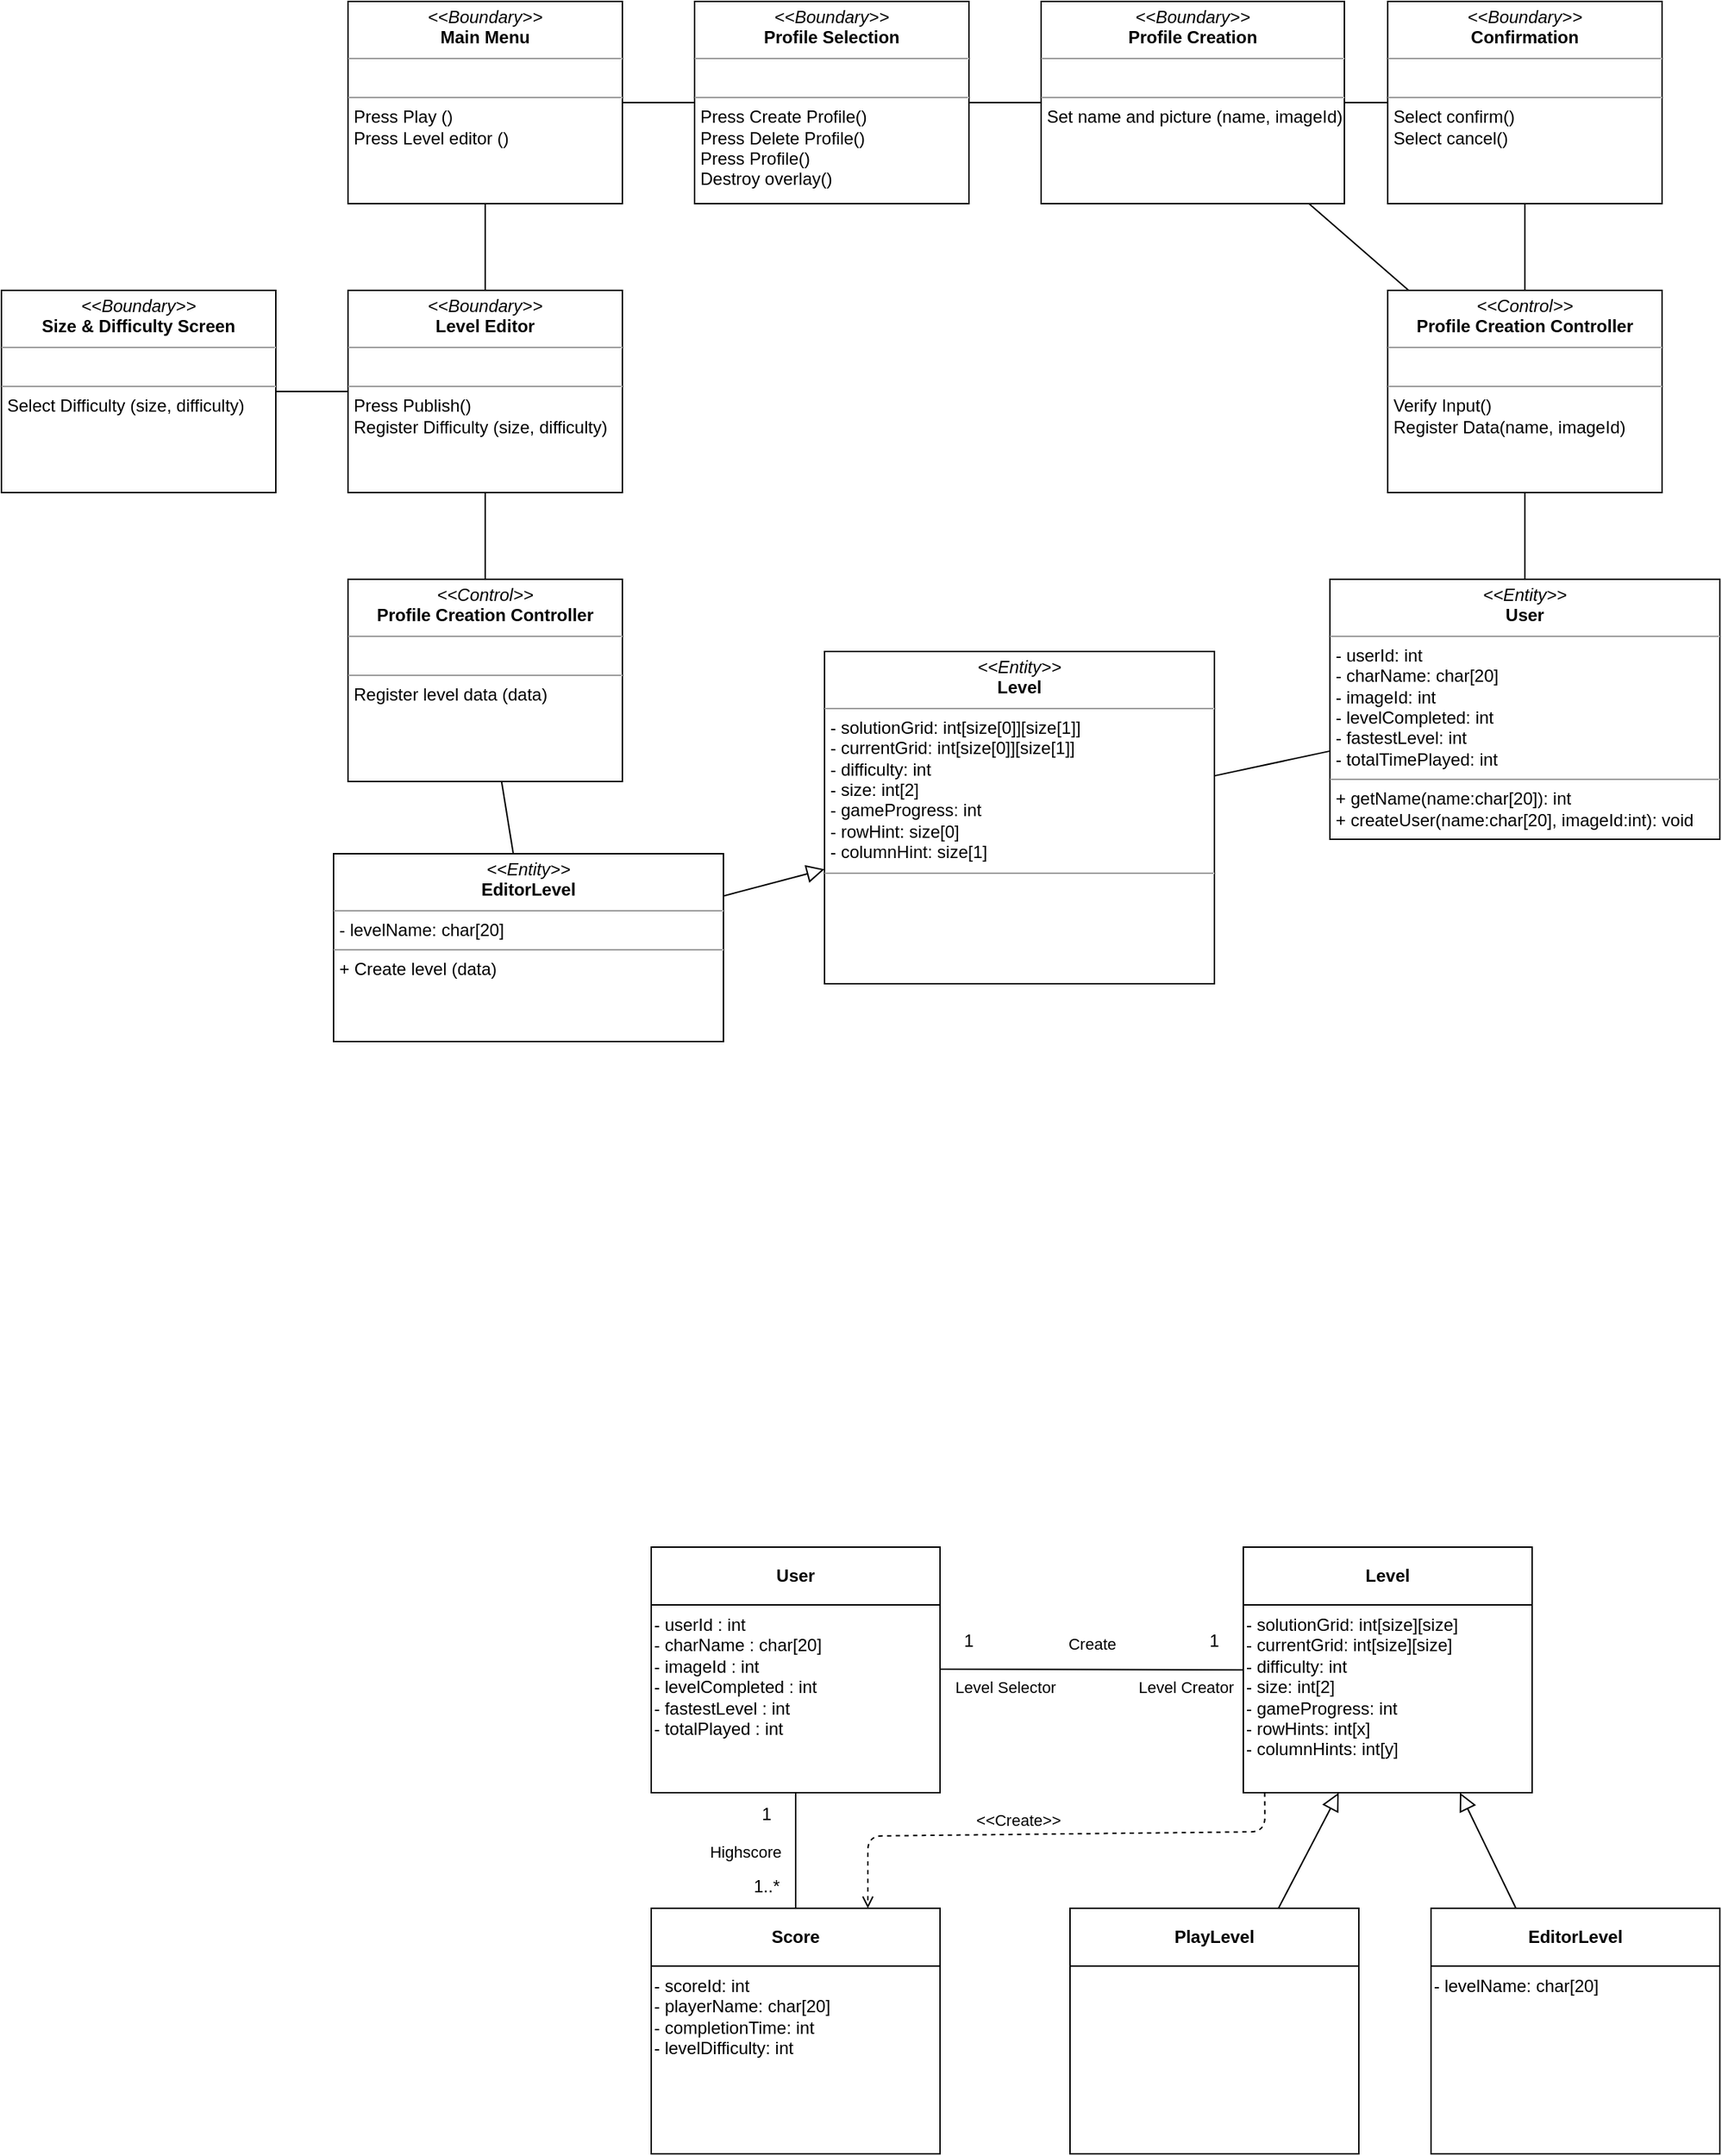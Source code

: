<mxfile>
    <diagram id="sxphQT4csXpIuQli9Qow" name="Page-1">
        <mxGraphModel dx="2664" dy="902" grid="1" gridSize="10" guides="1" tooltips="1" connect="1" arrows="1" fold="1" page="1" pageScale="1" pageWidth="1169" pageHeight="827" math="0" shadow="0">
            <root>
                <mxCell id="0"/>
                <mxCell id="1" parent="0"/>
                <mxCell id="3" style="edgeStyle=none;html=1;entryX=0;entryY=0.346;entryDx=0;entryDy=0;entryPerimeter=0;strokeColor=default;startArrow=none;startFill=0;endArrow=none;endFill=0;startSize=10;endSize=10;sourcePerimeterSpacing=0;targetPerimeterSpacing=0;exitX=0.997;exitY=0.342;exitDx=0;exitDy=0;exitPerimeter=0;" parent="1" source="10" target="12" edge="1">
                    <mxGeometry relative="1" as="geometry">
                        <mxPoint x="550" y="1204.99" as="sourcePoint"/>
                    </mxGeometry>
                </mxCell>
                <mxCell id="4" value="Level Selector" style="edgeLabel;html=1;align=center;verticalAlign=middle;resizable=0;points=[];" parent="3" vertex="1" connectable="0">
                    <mxGeometry x="-0.416" relative="1" as="geometry">
                        <mxPoint x="-16" y="12" as="offset"/>
                    </mxGeometry>
                </mxCell>
                <mxCell id="5" value="Level Creator" style="edgeLabel;html=1;align=center;verticalAlign=middle;resizable=0;points=[];" parent="3" vertex="1" connectable="0">
                    <mxGeometry x="0.56" y="-1" relative="1" as="geometry">
                        <mxPoint x="6" y="11" as="offset"/>
                    </mxGeometry>
                </mxCell>
                <mxCell id="6" value="Create" style="edgeLabel;html=1;align=center;verticalAlign=middle;resizable=0;points=[];" parent="3" vertex="1" connectable="0">
                    <mxGeometry x="0.235" y="1" relative="1" as="geometry">
                        <mxPoint x="-25" y="-17" as="offset"/>
                    </mxGeometry>
                </mxCell>
                <mxCell id="7" style="edgeStyle=none;html=1;entryX=0.5;entryY=0;entryDx=0;entryDy=0;endArrow=none;endFill=0;exitX=0.5;exitY=1;exitDx=0;exitDy=0;" parent="1" source="10" target="21" edge="1">
                    <mxGeometry relative="1" as="geometry"/>
                </mxCell>
                <mxCell id="8" value="Highscore" style="edgeLabel;html=1;align=center;verticalAlign=middle;resizable=0;points=[];" parent="7" vertex="1" connectable="0">
                    <mxGeometry x="0.148" y="1" relative="1" as="geometry">
                        <mxPoint x="-36" y="-5" as="offset"/>
                    </mxGeometry>
                </mxCell>
                <mxCell id="9" value="User" style="swimlane;whiteSpace=wrap;html=1;startSize=40;" parent="1" vertex="1">
                    <mxGeometry x="250" y="1110" width="200" height="170" as="geometry"/>
                </mxCell>
                <mxCell id="10" value="- userId : int&lt;br&gt;- charName : char[20]&lt;br&gt;- imageId : int&lt;br&gt;- levelCompleted : int&lt;br&gt;- fastestLevel : int&lt;br&gt;- totalPlayed : int" style="rounded=0;whiteSpace=wrap;html=1;align=left;labelPosition=center;verticalLabelPosition=middle;verticalAlign=top;" parent="9" vertex="1">
                    <mxGeometry y="40" width="200" height="130" as="geometry"/>
                </mxCell>
                <mxCell id="11" value="Level" style="swimlane;whiteSpace=wrap;html=1;startSize=40;" parent="1" vertex="1">
                    <mxGeometry x="660" y="1110" width="200" height="170" as="geometry"/>
                </mxCell>
                <mxCell id="12" value="- solutionGrid: int[size][size]&lt;br&gt;- currentGrid: int[size][size]&lt;br&gt;- difficulty: int&lt;br&gt;- size: int[2]&lt;br&gt;- gameProgress: int&lt;br&gt;- rowHints: int[x]&lt;br style=&quot;border-color: var(--border-color);&quot;&gt;- columnHints: int[y]" style="rounded=0;whiteSpace=wrap;html=1;align=left;labelPosition=center;verticalLabelPosition=middle;verticalAlign=top;" parent="11" vertex="1">
                    <mxGeometry y="40" width="200" height="130" as="geometry"/>
                </mxCell>
                <mxCell id="13" style="edgeStyle=none;html=1;strokeColor=default;startArrow=none;startFill=0;endArrow=block;endFill=0;startSize=10;endSize=10;sourcePerimeterSpacing=0;targetPerimeterSpacing=0;" parent="1" source="14" target="12" edge="1">
                    <mxGeometry relative="1" as="geometry"/>
                </mxCell>
                <mxCell id="14" value="PlayLevel" style="swimlane;whiteSpace=wrap;html=1;startSize=40;" parent="1" vertex="1">
                    <mxGeometry x="540" y="1360" width="200" height="170" as="geometry"/>
                </mxCell>
                <mxCell id="15" value="" style="rounded=0;whiteSpace=wrap;html=1;align=left;labelPosition=center;verticalLabelPosition=middle;verticalAlign=top;" parent="14" vertex="1">
                    <mxGeometry y="40" width="200" height="130" as="geometry"/>
                </mxCell>
                <mxCell id="16" style="edgeStyle=none;html=1;strokeColor=default;startArrow=none;startFill=0;endArrow=block;endFill=0;startSize=10;endSize=10;sourcePerimeterSpacing=0;targetPerimeterSpacing=0;entryX=0.75;entryY=1;entryDx=0;entryDy=0;" parent="1" source="17" target="12" edge="1">
                    <mxGeometry relative="1" as="geometry">
                        <mxPoint x="760" y="1290.0" as="targetPoint"/>
                    </mxGeometry>
                </mxCell>
                <mxCell id="17" value="EditorLevel" style="swimlane;whiteSpace=wrap;html=1;startSize=40;" parent="1" vertex="1">
                    <mxGeometry x="790" y="1360" width="200" height="170" as="geometry"/>
                </mxCell>
                <mxCell id="18" value="- levelName: char[20]" style="rounded=0;whiteSpace=wrap;html=1;align=left;labelPosition=center;verticalLabelPosition=middle;verticalAlign=top;" parent="17" vertex="1">
                    <mxGeometry y="40" width="200" height="130" as="geometry"/>
                </mxCell>
                <mxCell id="19" value="1" style="text;html=1;strokeColor=none;fillColor=none;align=center;verticalAlign=middle;whiteSpace=wrap;rounded=0;" parent="1" vertex="1">
                    <mxGeometry x="440" y="1160" width="60" height="30" as="geometry"/>
                </mxCell>
                <mxCell id="20" value="1" style="text;html=1;strokeColor=none;fillColor=none;align=center;verticalAlign=middle;whiteSpace=wrap;rounded=0;" parent="1" vertex="1">
                    <mxGeometry x="610" y="1160" width="60" height="30" as="geometry"/>
                </mxCell>
                <mxCell id="21" value="Score" style="swimlane;whiteSpace=wrap;html=1;startSize=40;" parent="1" vertex="1">
                    <mxGeometry x="250" y="1360" width="200" height="170" as="geometry"/>
                </mxCell>
                <mxCell id="22" value="- scoreId: int&lt;br&gt;- playerName: char[20]&lt;br&gt;- completionTime: int&lt;br&gt;- levelDifficulty: int" style="rounded=0;whiteSpace=wrap;html=1;align=left;labelPosition=center;verticalLabelPosition=middle;verticalAlign=top;" parent="21" vertex="1">
                    <mxGeometry y="40" width="200" height="130" as="geometry"/>
                </mxCell>
                <mxCell id="23" style="edgeStyle=none;html=1;entryX=0.75;entryY=0;entryDx=0;entryDy=0;endArrow=open;endFill=0;dashed=1;exitX=0.074;exitY=0.999;exitDx=0;exitDy=0;exitPerimeter=0;" parent="1" source="12" target="21" edge="1">
                    <mxGeometry relative="1" as="geometry">
                        <Array as="points">
                            <mxPoint x="675" y="1307"/>
                            <mxPoint x="400" y="1310"/>
                        </Array>
                    </mxGeometry>
                </mxCell>
                <mxCell id="24" value="&amp;lt;&amp;lt;Create&amp;gt;&amp;gt;" style="edgeLabel;html=1;align=center;verticalAlign=middle;resizable=0;points=[];" parent="23" vertex="1" connectable="0">
                    <mxGeometry x="-0.192" y="2" relative="1" as="geometry">
                        <mxPoint x="-56" y="-12" as="offset"/>
                    </mxGeometry>
                </mxCell>
                <mxCell id="25" value="" style="edgeStyle=none;html=1;dashed=1;endArrow=none;endFill=0;" parent="1" source="26" target="10" edge="1">
                    <mxGeometry relative="1" as="geometry"/>
                </mxCell>
                <mxCell id="26" value="1" style="text;html=1;strokeColor=none;fillColor=none;align=center;verticalAlign=middle;whiteSpace=wrap;rounded=0;" parent="1" vertex="1">
                    <mxGeometry x="300" y="1280" width="60" height="30" as="geometry"/>
                </mxCell>
                <mxCell id="27" value="1..*" style="text;html=1;strokeColor=none;fillColor=none;align=center;verticalAlign=middle;whiteSpace=wrap;rounded=0;" parent="1" vertex="1">
                    <mxGeometry x="300" y="1330" width="60" height="30" as="geometry"/>
                </mxCell>
                <mxCell id="32" value="&lt;p style=&quot;margin:0px;margin-top:4px;text-align:center;&quot;&gt;&lt;i&gt;&amp;lt;&amp;lt;Entity&amp;gt;&amp;gt;&lt;/i&gt;&lt;br&gt;&lt;b&gt;User&lt;/b&gt;&lt;/p&gt;&lt;hr size=&quot;1&quot;&gt;&lt;p style=&quot;margin:0px;margin-left:4px;&quot;&gt;- userId: int&lt;br&gt;- charName: char[20]&lt;/p&gt;&lt;p style=&quot;margin:0px;margin-left:4px;&quot;&gt;- imageId: int&lt;/p&gt;&lt;p style=&quot;margin:0px;margin-left:4px;&quot;&gt;- levelCompleted: int&lt;/p&gt;&lt;p style=&quot;margin:0px;margin-left:4px;&quot;&gt;- fastestLevel: int&lt;/p&gt;&lt;p style=&quot;margin:0px;margin-left:4px;&quot;&gt;- totalTimePlayed: int&lt;/p&gt;&lt;hr size=&quot;1&quot;&gt;&lt;p style=&quot;margin:0px;margin-left:4px;&quot;&gt;+ getName(name:char[20]): int&lt;br&gt;+ createUser(name:char[20], imageId:int): void&lt;/p&gt;" style="verticalAlign=top;align=left;overflow=fill;fontSize=12;fontFamily=Helvetica;html=1;" parent="1" vertex="1">
                    <mxGeometry x="720" y="440" width="270" height="180" as="geometry"/>
                </mxCell>
                <mxCell id="46" value="" style="edgeStyle=none;curved=1;rounded=0;orthogonalLoop=1;jettySize=auto;html=1;endArrow=none;startSize=14;endSize=14;sourcePerimeterSpacing=0;targetPerimeterSpacing=0;endFill=0;" parent="1" source="34" target="39" edge="1">
                    <mxGeometry relative="1" as="geometry"/>
                </mxCell>
                <mxCell id="51" value="" style="edgeStyle=none;curved=1;rounded=0;orthogonalLoop=1;jettySize=auto;html=1;endArrow=none;endFill=0;startSize=14;endSize=14;sourcePerimeterSpacing=0;targetPerimeterSpacing=0;" parent="1" source="34" target="42" edge="1">
                    <mxGeometry relative="1" as="geometry"/>
                </mxCell>
                <mxCell id="34" value="&lt;p style=&quot;margin:0px;margin-top:4px;text-align:center;&quot;&gt;&lt;i&gt;&amp;lt;&amp;lt;Boundary&amp;gt;&amp;gt;&lt;/i&gt;&lt;br&gt;&lt;b&gt;Main Menu&lt;/b&gt;&lt;/p&gt;&lt;hr size=&quot;1&quot;&gt;&lt;p style=&quot;margin:0px;margin-left:4px;&quot;&gt;&lt;br&gt;&lt;/p&gt;&lt;hr size=&quot;1&quot;&gt;&lt;p style=&quot;margin:0px;margin-left:4px;&quot;&gt;Press Play ()&lt;/p&gt;&lt;p style=&quot;margin:0px;margin-left:4px;&quot;&gt;Press&amp;nbsp;&lt;span style=&quot;background-color: initial;&quot;&gt;Level editor ()&lt;/span&gt;&lt;/p&gt;" style="verticalAlign=top;align=left;overflow=fill;fontSize=12;fontFamily=Helvetica;html=1;" parent="1" vertex="1">
                    <mxGeometry x="40" y="40" width="190" height="140" as="geometry"/>
                </mxCell>
                <mxCell id="37" value="" style="edgeStyle=none;curved=1;rounded=0;orthogonalLoop=1;jettySize=auto;html=1;endArrow=none;startSize=14;endSize=14;sourcePerimeterSpacing=0;targetPerimeterSpacing=0;endFill=0;" parent="1" source="35" target="32" edge="1">
                    <mxGeometry relative="1" as="geometry"/>
                </mxCell>
                <mxCell id="35" value="&lt;p style=&quot;margin:0px;margin-top:4px;text-align:center;&quot;&gt;&lt;i&gt;&amp;lt;&amp;lt;Control&amp;gt;&amp;gt;&lt;/i&gt;&lt;br&gt;&lt;b&gt;Profile Creation Controller&lt;/b&gt;&lt;/p&gt;&lt;hr size=&quot;1&quot;&gt;&lt;p style=&quot;margin:0px;margin-left:4px;&quot;&gt;&lt;br&gt;&lt;/p&gt;&lt;hr size=&quot;1&quot;&gt;&lt;p style=&quot;margin:0px;margin-left:4px;&quot;&gt;Verify Input()&lt;/p&gt;&lt;p style=&quot;margin:0px;margin-left:4px;&quot;&gt;Register Data(name, imageId)&lt;/p&gt;" style="verticalAlign=top;align=left;overflow=fill;fontSize=12;fontFamily=Helvetica;html=1;" parent="1" vertex="1">
                    <mxGeometry x="760" y="240" width="190" height="140" as="geometry"/>
                </mxCell>
                <mxCell id="47" value="" style="edgeStyle=none;curved=1;rounded=0;orthogonalLoop=1;jettySize=auto;html=1;endArrow=none;endFill=0;startSize=14;endSize=14;sourcePerimeterSpacing=0;targetPerimeterSpacing=0;" parent="1" source="39" target="40" edge="1">
                    <mxGeometry relative="1" as="geometry"/>
                </mxCell>
                <mxCell id="39" value="&lt;p style=&quot;margin:0px;margin-top:4px;text-align:center;&quot;&gt;&lt;i&gt;&amp;lt;&amp;lt;Boundary&amp;gt;&amp;gt;&lt;/i&gt;&lt;br&gt;&lt;b&gt;Profile Selection&lt;/b&gt;&lt;/p&gt;&lt;hr size=&quot;1&quot;&gt;&lt;p style=&quot;margin:0px;margin-left:4px;&quot;&gt;&lt;br&gt;&lt;/p&gt;&lt;hr size=&quot;1&quot;&gt;&lt;p style=&quot;margin:0px;margin-left:4px;&quot;&gt;&lt;span style=&quot;background-color: initial;&quot;&gt;Press Create Profile()&lt;/span&gt;&lt;/p&gt;&lt;p style=&quot;margin:0px;margin-left:4px;&quot;&gt;&lt;span style=&quot;background-color: initial;&quot;&gt;Press Delete Profile()&lt;/span&gt;&lt;/p&gt;&lt;p style=&quot;margin:0px;margin-left:4px;&quot;&gt;&lt;span style=&quot;background-color: initial;&quot;&gt;Press&amp;nbsp;&lt;/span&gt;&lt;span style=&quot;background-color: initial;&quot;&gt;Profile()&lt;/span&gt;&lt;br&gt;&lt;/p&gt;&lt;p style=&quot;margin:0px;margin-left:4px;&quot;&gt;&lt;span style=&quot;background-color: initial;&quot;&gt;Destroy overlay()&lt;/span&gt;&lt;/p&gt;" style="verticalAlign=top;align=left;overflow=fill;fontSize=12;fontFamily=Helvetica;html=1;" parent="1" vertex="1">
                    <mxGeometry x="280" y="40" width="190" height="140" as="geometry"/>
                </mxCell>
                <mxCell id="48" value="" style="edgeStyle=none;curved=1;rounded=0;orthogonalLoop=1;jettySize=auto;html=1;endArrow=none;endFill=0;startSize=14;endSize=14;sourcePerimeterSpacing=0;targetPerimeterSpacing=0;" parent="1" source="40" target="41" edge="1">
                    <mxGeometry relative="1" as="geometry"/>
                </mxCell>
                <mxCell id="49" value="" style="edgeStyle=none;curved=1;rounded=0;orthogonalLoop=1;jettySize=auto;html=1;endArrow=none;endFill=0;startSize=14;endSize=14;sourcePerimeterSpacing=0;targetPerimeterSpacing=0;" parent="1" source="40" target="35" edge="1">
                    <mxGeometry relative="1" as="geometry"/>
                </mxCell>
                <mxCell id="40" value="&lt;p style=&quot;margin:0px;margin-top:4px;text-align:center;&quot;&gt;&lt;i&gt;&amp;lt;&amp;lt;Boundary&amp;gt;&amp;gt;&lt;/i&gt;&lt;br&gt;&lt;b&gt;Profile Creation&lt;/b&gt;&lt;/p&gt;&lt;hr size=&quot;1&quot;&gt;&lt;p style=&quot;margin:0px;margin-left:4px;&quot;&gt;&lt;br&gt;&lt;/p&gt;&lt;hr size=&quot;1&quot;&gt;&lt;p style=&quot;margin:0px;margin-left:4px;&quot;&gt;Set name and picture (name, imageId)&lt;/p&gt;" style="verticalAlign=top;align=left;overflow=fill;fontSize=12;fontFamily=Helvetica;html=1;" parent="1" vertex="1">
                    <mxGeometry x="520" y="40" width="210" height="140" as="geometry"/>
                </mxCell>
                <mxCell id="50" style="edgeStyle=none;curved=1;rounded=0;orthogonalLoop=1;jettySize=auto;html=1;endArrow=none;endFill=0;startSize=14;endSize=14;sourcePerimeterSpacing=0;targetPerimeterSpacing=0;" parent="1" source="41" target="35" edge="1">
                    <mxGeometry relative="1" as="geometry"/>
                </mxCell>
                <mxCell id="41" value="&lt;p style=&quot;margin:0px;margin-top:4px;text-align:center;&quot;&gt;&lt;i&gt;&amp;lt;&amp;lt;Boundary&amp;gt;&amp;gt;&lt;/i&gt;&lt;br&gt;&lt;b&gt;Confirmation&lt;/b&gt;&lt;/p&gt;&lt;hr size=&quot;1&quot;&gt;&lt;p style=&quot;margin:0px;margin-left:4px;&quot;&gt;&lt;br&gt;&lt;/p&gt;&lt;hr size=&quot;1&quot;&gt;&lt;p style=&quot;margin:0px;margin-left:4px;&quot;&gt;Select confirm()&lt;/p&gt;&lt;p style=&quot;margin:0px;margin-left:4px;&quot;&gt;Select&amp;nbsp;&lt;span style=&quot;background-color: initial;&quot;&gt;cancel()&lt;/span&gt;&lt;/p&gt;&lt;p style=&quot;margin:0px;margin-left:4px;&quot;&gt;&lt;br&gt;&lt;/p&gt;" style="verticalAlign=top;align=left;overflow=fill;fontSize=12;fontFamily=Helvetica;html=1;" parent="1" vertex="1">
                    <mxGeometry x="760" y="40" width="190" height="140" as="geometry"/>
                </mxCell>
                <mxCell id="53" value="" style="edgeStyle=none;curved=1;rounded=0;orthogonalLoop=1;jettySize=auto;html=1;endArrow=none;endFill=0;startSize=14;endSize=14;sourcePerimeterSpacing=0;targetPerimeterSpacing=0;" parent="1" source="42" target="52" edge="1">
                    <mxGeometry relative="1" as="geometry"/>
                </mxCell>
                <mxCell id="55" value="" style="edgeStyle=none;curved=1;rounded=0;orthogonalLoop=1;jettySize=auto;html=1;endArrow=none;endFill=0;startSize=14;endSize=14;sourcePerimeterSpacing=0;targetPerimeterSpacing=0;" parent="1" source="42" target="54" edge="1">
                    <mxGeometry relative="1" as="geometry"/>
                </mxCell>
                <mxCell id="42" value="&lt;p style=&quot;margin:0px;margin-top:4px;text-align:center;&quot;&gt;&lt;i&gt;&amp;lt;&amp;lt;Boundary&amp;gt;&amp;gt;&lt;/i&gt;&lt;br&gt;&lt;b&gt;Level Editor&lt;/b&gt;&lt;/p&gt;&lt;hr size=&quot;1&quot;&gt;&lt;p style=&quot;margin:0px;margin-left:4px;&quot;&gt;&lt;br&gt;&lt;/p&gt;&lt;hr size=&quot;1&quot;&gt;&lt;p style=&quot;margin:0px;margin-left:4px;&quot;&gt;Press Publish()&lt;/p&gt;&lt;p style=&quot;margin:0px;margin-left:4px;&quot;&gt;Register Difficulty (size, difficulty)&lt;/p&gt;" style="verticalAlign=top;align=left;overflow=fill;fontSize=12;fontFamily=Helvetica;html=1;" parent="1" vertex="1">
                    <mxGeometry x="40" y="240" width="190" height="140" as="geometry"/>
                </mxCell>
                <mxCell id="52" value="&lt;p style=&quot;margin:0px;margin-top:4px;text-align:center;&quot;&gt;&lt;i&gt;&amp;lt;&amp;lt;Boundary&amp;gt;&amp;gt;&lt;/i&gt;&lt;br&gt;&lt;b&gt;Size &amp;amp; Difficulty Screen&lt;/b&gt;&lt;/p&gt;&lt;hr size=&quot;1&quot;&gt;&lt;p style=&quot;margin:0px;margin-left:4px;&quot;&gt;&lt;br&gt;&lt;/p&gt;&lt;hr size=&quot;1&quot;&gt;&lt;p style=&quot;margin:0px;margin-left:4px;&quot;&gt;Select Difficulty (size, difficulty)&lt;/p&gt;" style="verticalAlign=top;align=left;overflow=fill;fontSize=12;fontFamily=Helvetica;html=1;" parent="1" vertex="1">
                    <mxGeometry x="-200" y="240" width="190" height="140" as="geometry"/>
                </mxCell>
                <mxCell id="59" value="" style="edgeStyle=none;curved=1;rounded=0;orthogonalLoop=1;jettySize=auto;html=1;endArrow=none;endFill=0;startSize=14;endSize=14;sourcePerimeterSpacing=0;targetPerimeterSpacing=0;" parent="1" source="54" target="58" edge="1">
                    <mxGeometry relative="1" as="geometry"/>
                </mxCell>
                <mxCell id="54" value="&lt;p style=&quot;margin:0px;margin-top:4px;text-align:center;&quot;&gt;&lt;i&gt;&amp;lt;&amp;lt;Control&amp;gt;&amp;gt;&lt;/i&gt;&lt;br&gt;&lt;b&gt;Profile Creation Controller&lt;/b&gt;&lt;/p&gt;&lt;hr size=&quot;1&quot;&gt;&lt;p style=&quot;margin:0px;margin-left:4px;&quot;&gt;&lt;br&gt;&lt;/p&gt;&lt;hr size=&quot;1&quot;&gt;&lt;p style=&quot;margin:0px;margin-left:4px;&quot;&gt;Register level data (data)&lt;/p&gt;" style="verticalAlign=top;align=left;overflow=fill;fontSize=12;fontFamily=Helvetica;html=1;" parent="1" vertex="1">
                    <mxGeometry x="40" y="440" width="190" height="140" as="geometry"/>
                </mxCell>
                <mxCell id="60" value="" style="edgeStyle=none;curved=1;rounded=0;orthogonalLoop=1;jettySize=auto;html=1;endArrow=none;endFill=0;startSize=14;endSize=14;sourcePerimeterSpacing=0;targetPerimeterSpacing=0;" parent="1" source="56" target="32" edge="1">
                    <mxGeometry relative="1" as="geometry"/>
                </mxCell>
                <mxCell id="56" value="&lt;p style=&quot;margin:0px;margin-top:4px;text-align:center;&quot;&gt;&lt;i&gt;&amp;lt;&amp;lt;Entity&amp;gt;&amp;gt;&lt;/i&gt;&lt;br&gt;&lt;b&gt;Level&lt;/b&gt;&lt;/p&gt;&lt;hr size=&quot;1&quot;&gt;&lt;p style=&quot;margin:0px;margin-left:4px;&quot;&gt;- solutionGrid: int[size[0]][size[1]]&lt;br&gt;&lt;/p&gt;&lt;p style=&quot;margin:0px;margin-left:4px;&quot;&gt;- currentGrid: int[size[0]][size[1]]&lt;/p&gt;&lt;p style=&quot;margin:0px;margin-left:4px;&quot;&gt;- difficulty: int&lt;/p&gt;&lt;p style=&quot;margin:0px;margin-left:4px;&quot;&gt;- size: int[2]&lt;/p&gt;&lt;p style=&quot;margin:0px;margin-left:4px;&quot;&gt;- gameProgress: int&lt;/p&gt;&lt;p style=&quot;margin:0px;margin-left:4px;&quot;&gt;- rowHint: size[0]&lt;/p&gt;&lt;p style=&quot;margin:0px;margin-left:4px;&quot;&gt;- columnHint: size[1]&lt;/p&gt;&lt;hr size=&quot;1&quot;&gt;&lt;p style=&quot;margin:0px;margin-left:4px;&quot;&gt;&lt;br&gt;&lt;/p&gt;" style="verticalAlign=top;align=left;overflow=fill;fontSize=12;fontFamily=Helvetica;html=1;" parent="1" vertex="1">
                    <mxGeometry x="370" y="490" width="270" height="230" as="geometry"/>
                </mxCell>
                <mxCell id="57" style="edgeStyle=none;html=1;strokeColor=default;startArrow=none;startFill=0;endArrow=block;endFill=0;startSize=10;endSize=10;sourcePerimeterSpacing=0;targetPerimeterSpacing=0;" parent="1" source="58" target="56" edge="1">
                    <mxGeometry relative="1" as="geometry">
                        <mxPoint x="289.998" y="750" as="sourcePoint"/>
                        <mxPoint x="331.737" y="670" as="targetPoint"/>
                    </mxGeometry>
                </mxCell>
                <mxCell id="58" value="&lt;p style=&quot;margin:0px;margin-top:4px;text-align:center;&quot;&gt;&lt;i&gt;&amp;lt;&amp;lt;Entity&amp;gt;&amp;gt;&lt;/i&gt;&lt;br&gt;&lt;b&gt;EditorLevel&lt;/b&gt;&lt;/p&gt;&lt;hr size=&quot;1&quot;&gt;&lt;p style=&quot;margin:0px;margin-left:4px;&quot;&gt;- levelName: char[20]&lt;/p&gt;&lt;hr size=&quot;1&quot;&gt;&lt;p style=&quot;margin:0px;margin-left:4px;&quot;&gt;+ Create level (data)&lt;/p&gt;" style="verticalAlign=top;align=left;overflow=fill;fontSize=12;fontFamily=Helvetica;html=1;" parent="1" vertex="1">
                    <mxGeometry x="30" y="630" width="270" height="130" as="geometry"/>
                </mxCell>
            </root>
        </mxGraphModel>
    </diagram>
</mxfile>